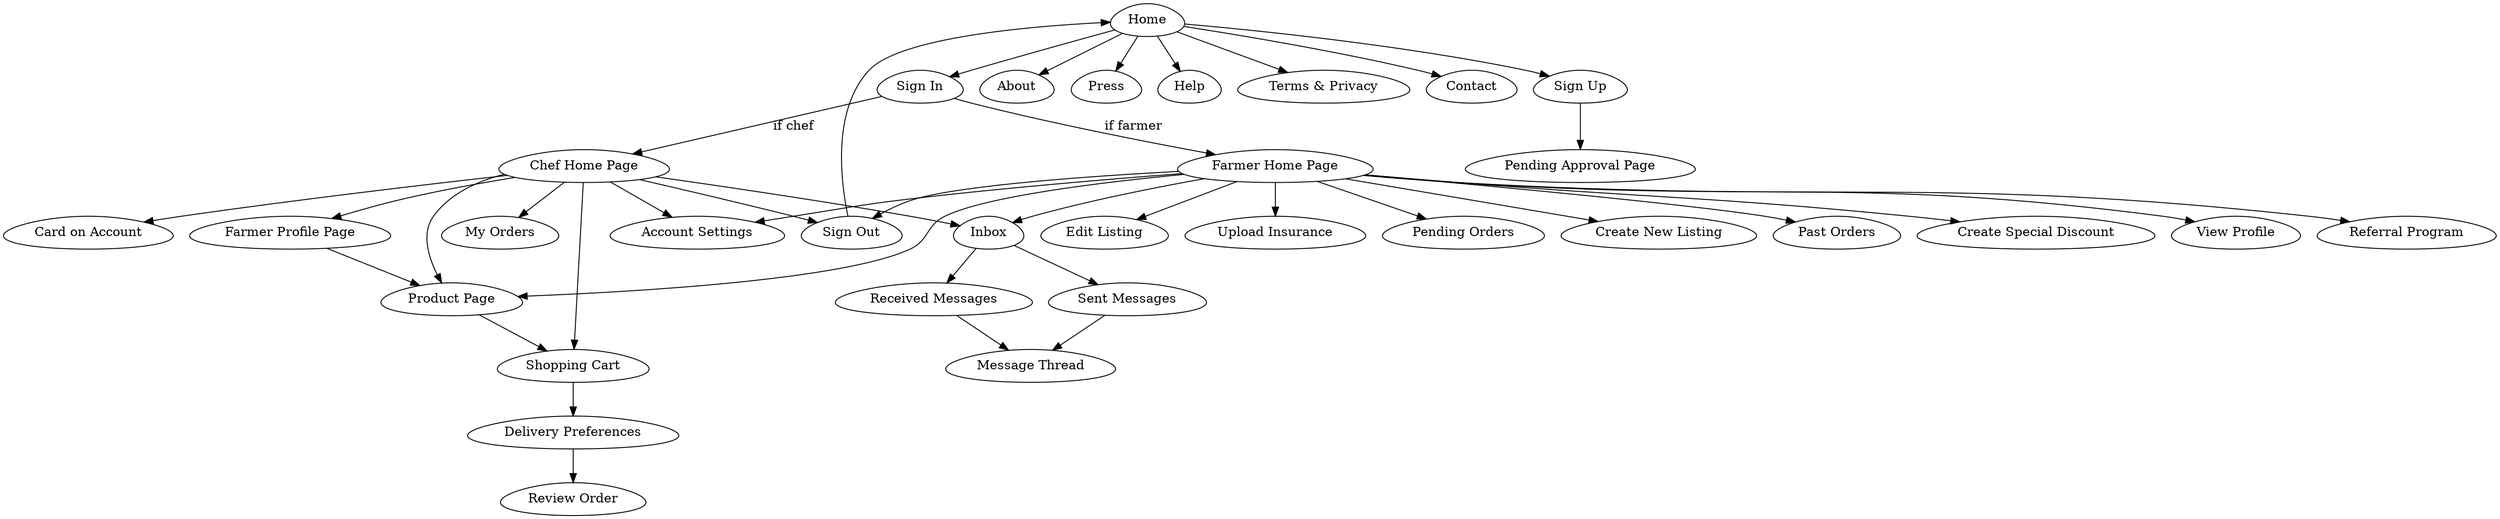 digraph {
  node[shape=egg]

    Home -> "Sign In";
    Home -> "Sign Up";
    Home -> About;
    Home -> Press;
    Home -> Help;
    Home -> "Terms & Privacy";
    Home -> Contact;

    "Sign Up" -> "Pending Approval Page";

    "Sign In" -> "Chef Home Page"[label="if chef"];
    "Chef Home Page" -> "Product Page";
    "Chef Home Page" -> "Farmer Profile Page";
    "Product Page" -> "Shopping Cart";
    "Chef Home Page" -> "Shopping Cart";
    "Chef Home Page" -> Inbox;
    "Chef Home Page" -> "My Orders";
    "Chef Home Page" -> "Card on Account";
    "Chef Home Page" -> "Account Settings";
    "Chef Home Page" -> "Sign Out";
    "Sign Out" -> Home;
    Inbox -> "Received Messages";
    Inbox -> "Sent Messages";
    "Received Messages" -> "Message Thread";
    "Sent Messages" -> "Message Thread";
    "Farmer Profile Page" -> "Product Page";
    "Shopping Cart" -> "Delivery Preferences";
    "Delivery Preferences" -> "Review Order";

    "Sign In" -> "Farmer Home Page"[label="if farmer"];
    "Farmer Home Page" -> "Create New Listing";
    "Farmer Home Page" -> "Past Orders";
    "Farmer Home Page" -> "Create Special Discount";
    "Farmer Home Page" -> "Account Settings";
    "Farmer Home Page" -> "View Profile";
    "Farmer Home Page" -> "Referral Program";
    "Farmer Home Page" -> "Sign Out";
    "Farmer Home Page" -> Inbox;
    "Farmer Home Page" -> "Product Page";
    "Farmer Home Page" -> "Edit Listing";
    "Farmer Home Page" -> "Upload Insurance";
    "Farmer Home Page" -> "Pending Orders"

  }